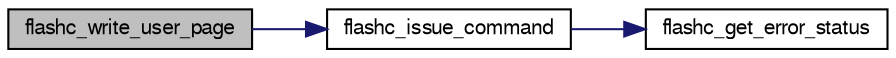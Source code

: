 digraph G
{
  edge [fontname="FreeSans",fontsize="10",labelfontname="FreeSans",labelfontsize="10"];
  node [fontname="FreeSans",fontsize="10",shape=record];
  rankdir=LR;
  Node1 [label="flashc_write_user_page",height=0.2,width=0.4,color="black", fillcolor="grey75", style="filled" fontcolor="black"];
  Node1 -> Node2 [color="midnightblue",fontsize="10",style="solid",fontname="FreeSans"];
  Node2 [label="flashc_issue_command",height=0.2,width=0.4,color="black", fillcolor="white", style="filled",URL="$a00022.html#a8045c427c32cf3617e861067d76c9c11",tooltip="Issues a FLASHC command."];
  Node2 -> Node3 [color="midnightblue",fontsize="10",style="solid",fontname="FreeSans"];
  Node3 [label="flashc_get_error_status",height=0.2,width=0.4,color="black", fillcolor="white", style="filled",URL="$a00022.html#ae7d38c60001d5d8d00363a6cb07f89f0",tooltip="Gets the error status of the FLASHC."];
}

